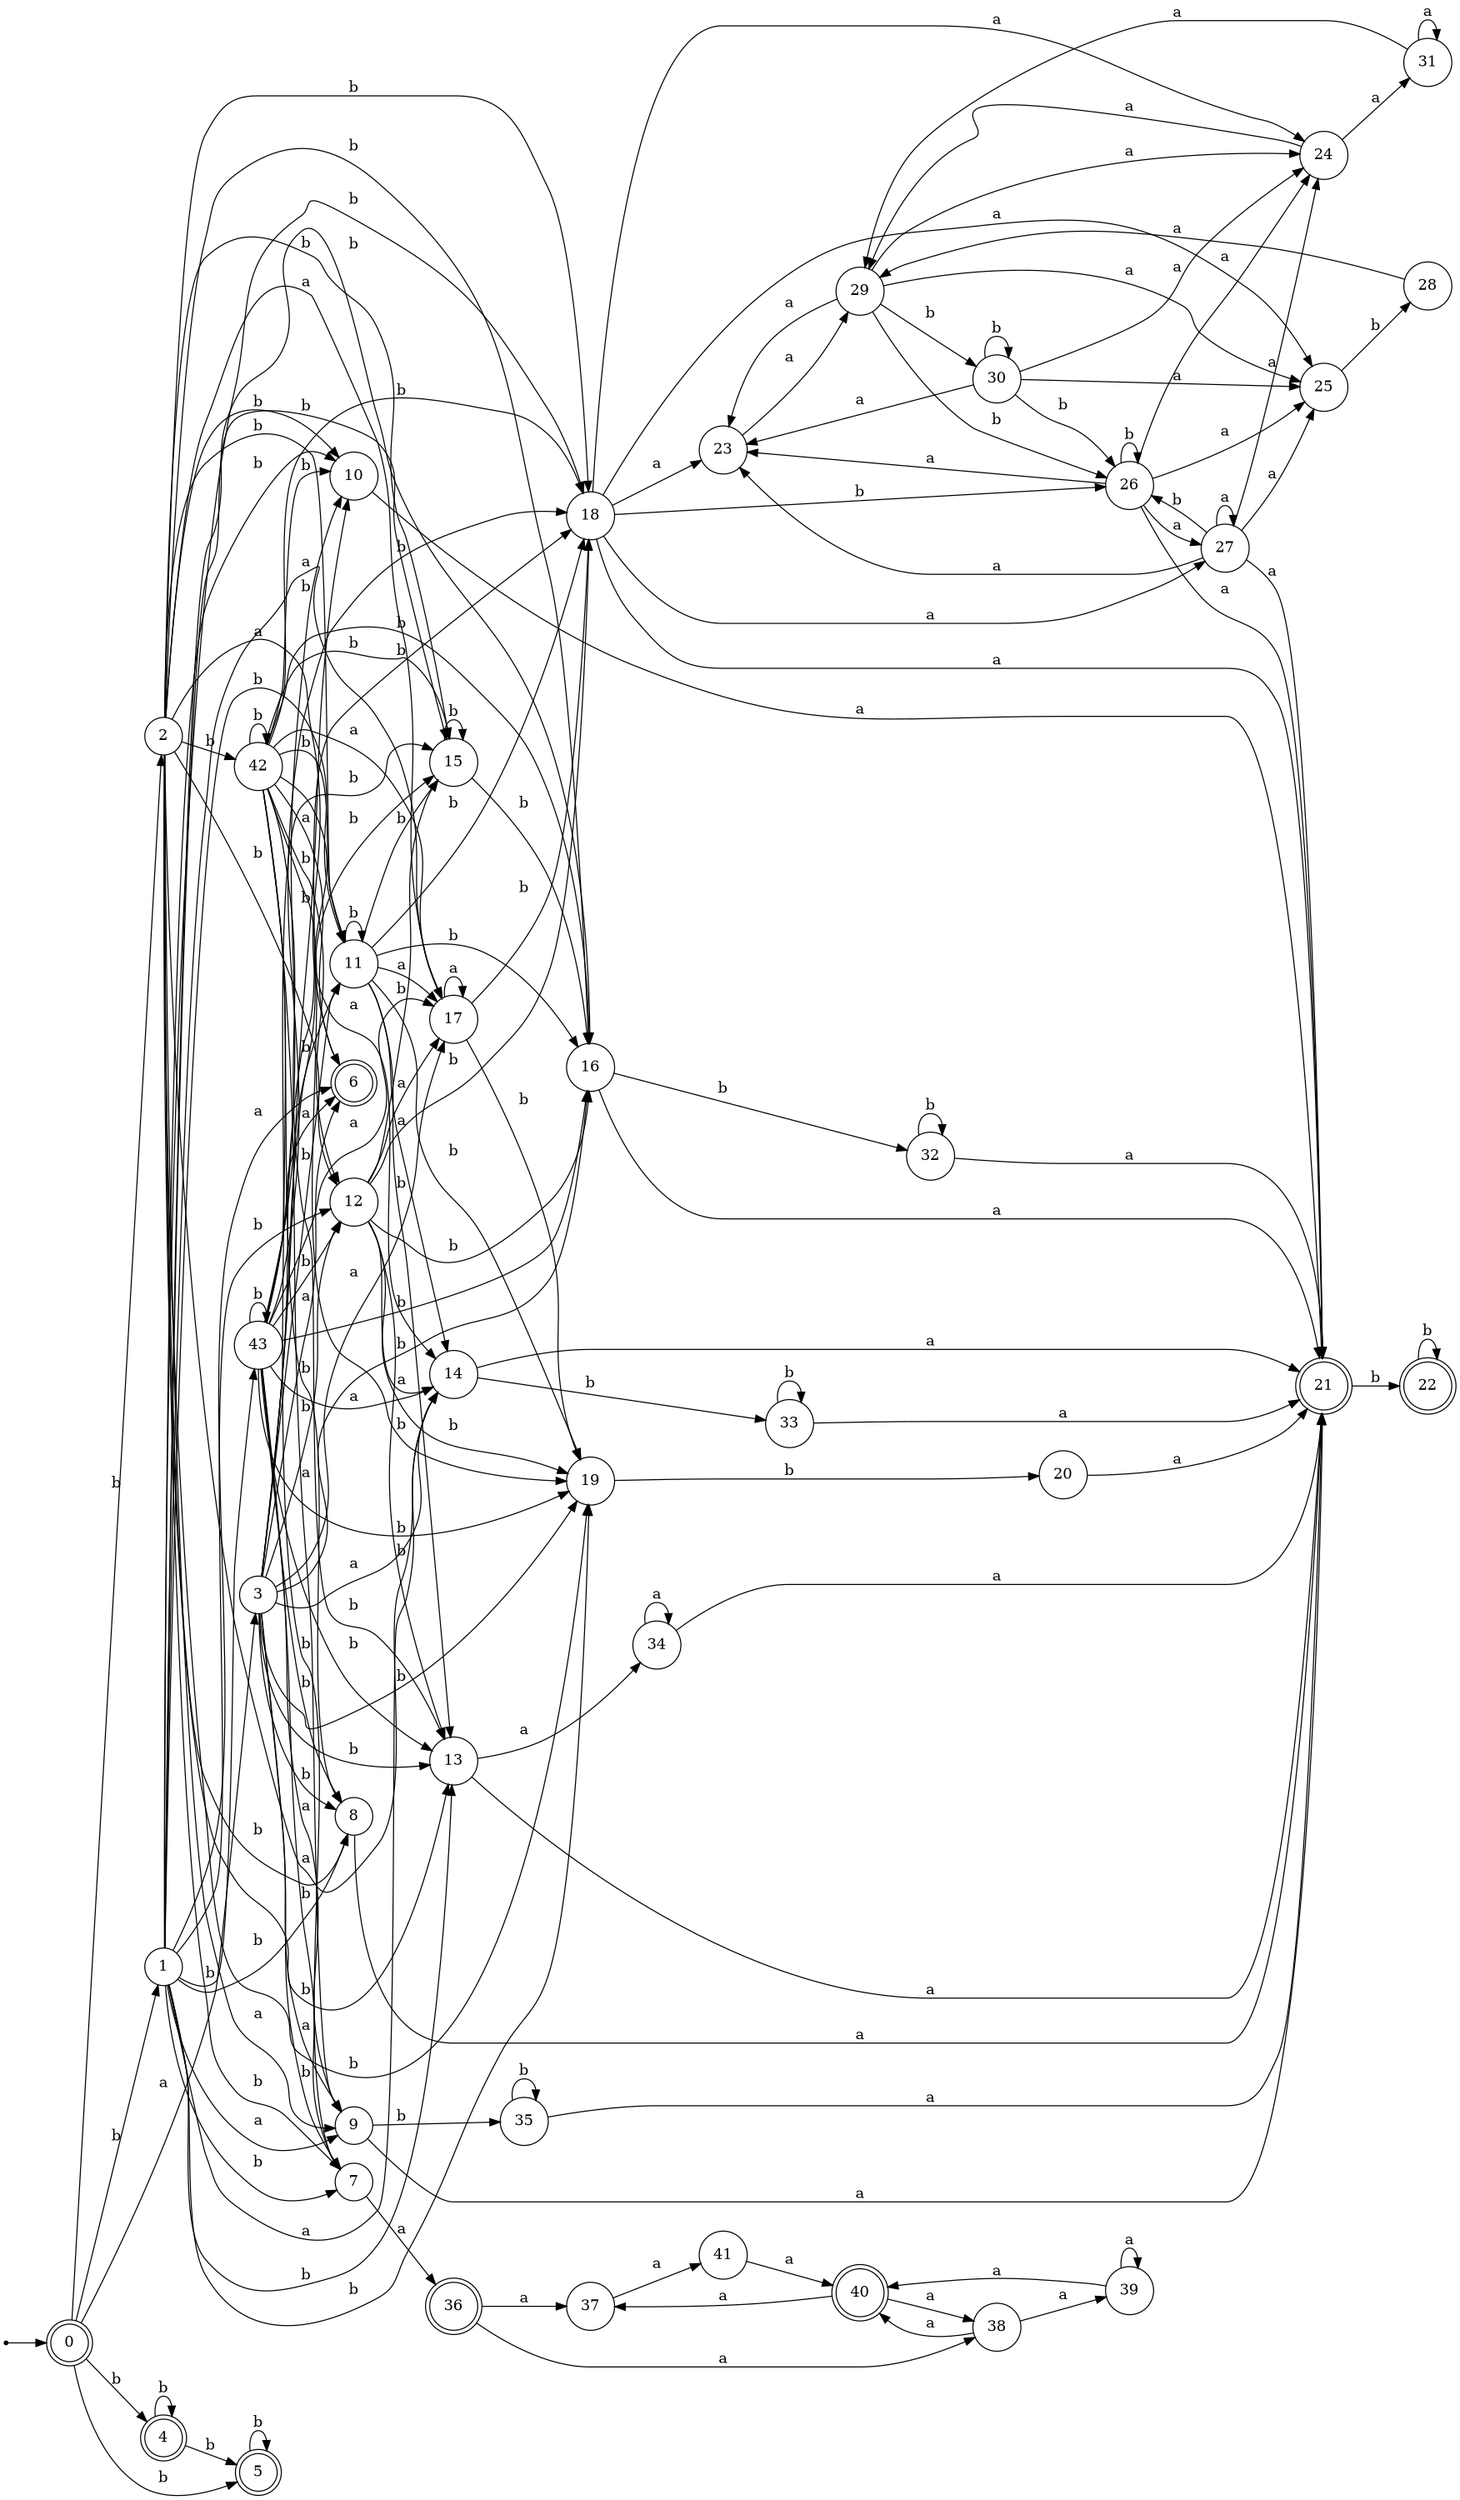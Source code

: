 digraph finite_state_machine {
rankdir=LR;
size="20,20";
node [shape = point]; "dummy0"
node [shape = doublecircle]; "0";"dummy0" -> "0";
node [shape = circle]; "1";
node [shape = circle]; "2";
node [shape = circle]; "3";
node [shape = doublecircle]; "4";node [shape = doublecircle]; "5";node [shape = doublecircle]; "6";node [shape = circle]; "7";
node [shape = circle]; "8";
node [shape = circle]; "9";
node [shape = circle]; "10";
node [shape = circle]; "11";
node [shape = circle]; "12";
node [shape = circle]; "13";
node [shape = circle]; "14";
node [shape = circle]; "15";
node [shape = circle]; "16";
node [shape = circle]; "17";
node [shape = circle]; "18";
node [shape = circle]; "19";
node [shape = circle]; "20";
node [shape = doublecircle]; "21";node [shape = doublecircle]; "22";node [shape = circle]; "23";
node [shape = circle]; "24";
node [shape = circle]; "25";
node [shape = circle]; "26";
node [shape = circle]; "27";
node [shape = circle]; "28";
node [shape = circle]; "29";
node [shape = circle]; "30";
node [shape = circle]; "31";
node [shape = circle]; "32";
node [shape = circle]; "33";
node [shape = circle]; "34";
node [shape = circle]; "35";
node [shape = doublecircle]; "36";node [shape = circle]; "37";
node [shape = circle]; "38";
node [shape = circle]; "39";
node [shape = doublecircle]; "40";node [shape = circle]; "41";
node [shape = circle]; "42";
node [shape = circle]; "43";
"0" -> "1" [label = "b"];
 "0" -> "2" [label = "b"];
 "0" -> "4" [label = "b"];
 "0" -> "5" [label = "b"];
 "0" -> "3" [label = "a"];
 "5" -> "5" [label = "b"];
 "4" -> "4" [label = "b"];
 "4" -> "5" [label = "b"];
 "3" -> "9" [label = "a"];
 "3" -> "17" [label = "a"];
 "3" -> "6" [label = "a"];
 "3" -> "14" [label = "a"];
 "3" -> "7" [label = "b"];
 "3" -> "8" [label = "b"];
 "3" -> "10" [label = "b"];
 "3" -> "11" [label = "b"];
 "3" -> "12" [label = "b"];
 "3" -> "13" [label = "b"];
 "3" -> "15" [label = "b"];
 "3" -> "16" [label = "b"];
 "3" -> "18" [label = "b"];
 "3" -> "19" [label = "b"];
 "19" -> "20" [label = "b"];
 "20" -> "21" [label = "a"];
 "21" -> "22" [label = "b"];
 "22" -> "22" [label = "b"];
 "18" -> "21" [label = "a"];
 "18" -> "23" [label = "a"];
 "18" -> "24" [label = "a"];
 "18" -> "25" [label = "a"];
 "18" -> "27" [label = "a"];
 "18" -> "26" [label = "b"];
 "27" -> "21" [label = "a"];
 "27" -> "23" [label = "a"];
 "27" -> "24" [label = "a"];
 "27" -> "25" [label = "a"];
 "27" -> "27" [label = "a"];
 "27" -> "26" [label = "b"];
 "26" -> "26" [label = "b"];
 "26" -> "21" [label = "a"];
 "26" -> "23" [label = "a"];
 "26" -> "24" [label = "a"];
 "26" -> "25" [label = "a"];
 "26" -> "27" [label = "a"];
 "25" -> "28" [label = "b"];
 "28" -> "29" [label = "a"];
 "29" -> "24" [label = "a"];
 "29" -> "25" [label = "a"];
 "29" -> "23" [label = "a"];
 "29" -> "26" [label = "b"];
 "29" -> "30" [label = "b"];
 "30" -> "26" [label = "b"];
 "30" -> "30" [label = "b"];
 "30" -> "24" [label = "a"];
 "30" -> "25" [label = "a"];
 "30" -> "23" [label = "a"];
 "24" -> "29" [label = "a"];
 "24" -> "31" [label = "a"];
 "31" -> "29" [label = "a"];
 "31" -> "31" [label = "a"];
 "23" -> "29" [label = "a"];
 "17" -> "17" [label = "a"];
 "17" -> "18" [label = "b"];
 "17" -> "19" [label = "b"];
 "16" -> "32" [label = "b"];
 "16" -> "21" [label = "a"];
 "32" -> "32" [label = "b"];
 "32" -> "21" [label = "a"];
 "15" -> "16" [label = "b"];
 "15" -> "15" [label = "b"];
 "14" -> "33" [label = "b"];
 "14" -> "21" [label = "a"];
 "33" -> "33" [label = "b"];
 "33" -> "21" [label = "a"];
 "13" -> "34" [label = "a"];
 "13" -> "21" [label = "a"];
 "34" -> "34" [label = "a"];
 "34" -> "21" [label = "a"];
 "12" -> "16" [label = "b"];
 "12" -> "18" [label = "b"];
 "12" -> "19" [label = "b"];
 "12" -> "13" [label = "b"];
 "12" -> "15" [label = "b"];
 "12" -> "17" [label = "a"];
 "12" -> "14" [label = "a"];
 "11" -> "16" [label = "b"];
 "11" -> "18" [label = "b"];
 "11" -> "19" [label = "b"];
 "11" -> "11" [label = "b"];
 "11" -> "13" [label = "b"];
 "11" -> "15" [label = "b"];
 "11" -> "17" [label = "a"];
 "11" -> "14" [label = "a"];
 "10" -> "21" [label = "a"];
 "9" -> "35" [label = "b"];
 "9" -> "21" [label = "a"];
 "35" -> "35" [label = "b"];
 "35" -> "21" [label = "a"];
 "8" -> "21" [label = "a"];
 "7" -> "36" [label = "a"];
 "36" -> "37" [label = "a"];
 "36" -> "38" [label = "a"];
 "38" -> "40" [label = "a"];
 "38" -> "39" [label = "a"];
 "40" -> "37" [label = "a"];
 "40" -> "38" [label = "a"];
 "39" -> "40" [label = "a"];
 "39" -> "39" [label = "a"];
 "37" -> "41" [label = "a"];
 "41" -> "40" [label = "a"];
 "2" -> "7" [label = "b"];
 "2" -> "8" [label = "b"];
 "2" -> "42" [label = "b"];
 "2" -> "11" [label = "b"];
 "2" -> "10" [label = "b"];
 "2" -> "12" [label = "b"];
 "2" -> "13" [label = "b"];
 "2" -> "15" [label = "b"];
 "2" -> "16" [label = "b"];
 "2" -> "18" [label = "b"];
 "2" -> "19" [label = "b"];
 "2" -> "9" [label = "a"];
 "2" -> "17" [label = "a"];
 "2" -> "6" [label = "a"];
 "2" -> "14" [label = "a"];
 "42" -> "7" [label = "b"];
 "42" -> "8" [label = "b"];
 "42" -> "42" [label = "b"];
 "42" -> "11" [label = "b"];
 "42" -> "10" [label = "b"];
 "42" -> "12" [label = "b"];
 "42" -> "13" [label = "b"];
 "42" -> "15" [label = "b"];
 "42" -> "16" [label = "b"];
 "42" -> "18" [label = "b"];
 "42" -> "19" [label = "b"];
 "42" -> "9" [label = "a"];
 "42" -> "17" [label = "a"];
 "42" -> "6" [label = "a"];
 "42" -> "14" [label = "a"];
 "1" -> "7" [label = "b"];
 "1" -> "8" [label = "b"];
 "1" -> "10" [label = "b"];
 "1" -> "11" [label = "b"];
 "1" -> "43" [label = "b"];
 "1" -> "12" [label = "b"];
 "1" -> "13" [label = "b"];
 "1" -> "15" [label = "b"];
 "1" -> "16" [label = "b"];
 "1" -> "18" [label = "b"];
 "1" -> "19" [label = "b"];
 "1" -> "9" [label = "a"];
 "1" -> "17" [label = "a"];
 "1" -> "6" [label = "a"];
 "1" -> "14" [label = "a"];
 "43" -> "7" [label = "b"];
 "43" -> "8" [label = "b"];
 "43" -> "10" [label = "b"];
 "43" -> "11" [label = "b"];
 "43" -> "43" [label = "b"];
 "43" -> "12" [label = "b"];
 "43" -> "13" [label = "b"];
 "43" -> "15" [label = "b"];
 "43" -> "16" [label = "b"];
 "43" -> "18" [label = "b"];
 "43" -> "19" [label = "b"];
 "43" -> "9" [label = "a"];
 "43" -> "17" [label = "a"];
 "43" -> "6" [label = "a"];
 "43" -> "14" [label = "a"];
 }
